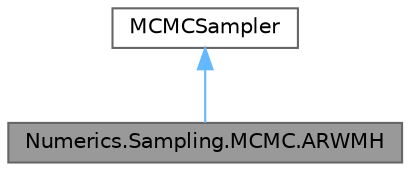 digraph "Numerics.Sampling.MCMC.ARWMH"
{
 // LATEX_PDF_SIZE
  bgcolor="transparent";
  edge [fontname=Helvetica,fontsize=10,labelfontname=Helvetica,labelfontsize=10];
  node [fontname=Helvetica,fontsize=10,shape=box,height=0.2,width=0.4];
  Node1 [id="Node000001",label="Numerics.Sampling.MCMC.ARWMH",height=0.2,width=0.4,color="gray40", fillcolor="grey60", style="filled", fontcolor="black",tooltip="This class performs Bayesian MCMC using the adaptive random walk Metropolis-Hastings (RWMH) method."];
  Node2 -> Node1 [id="edge1_Node000001_Node000002",dir="back",color="steelblue1",style="solid",tooltip=" "];
  Node2 [id="Node000002",label="MCMCSampler",height=0.2,width=0.4,color="gray40", fillcolor="white", style="filled",URL="$class_numerics_1_1_sampling_1_1_m_c_m_c_1_1_m_c_m_c_sampler.html",tooltip="A base class for all Markov Chain Monte Carlo (MCMC) samplers."];
}
